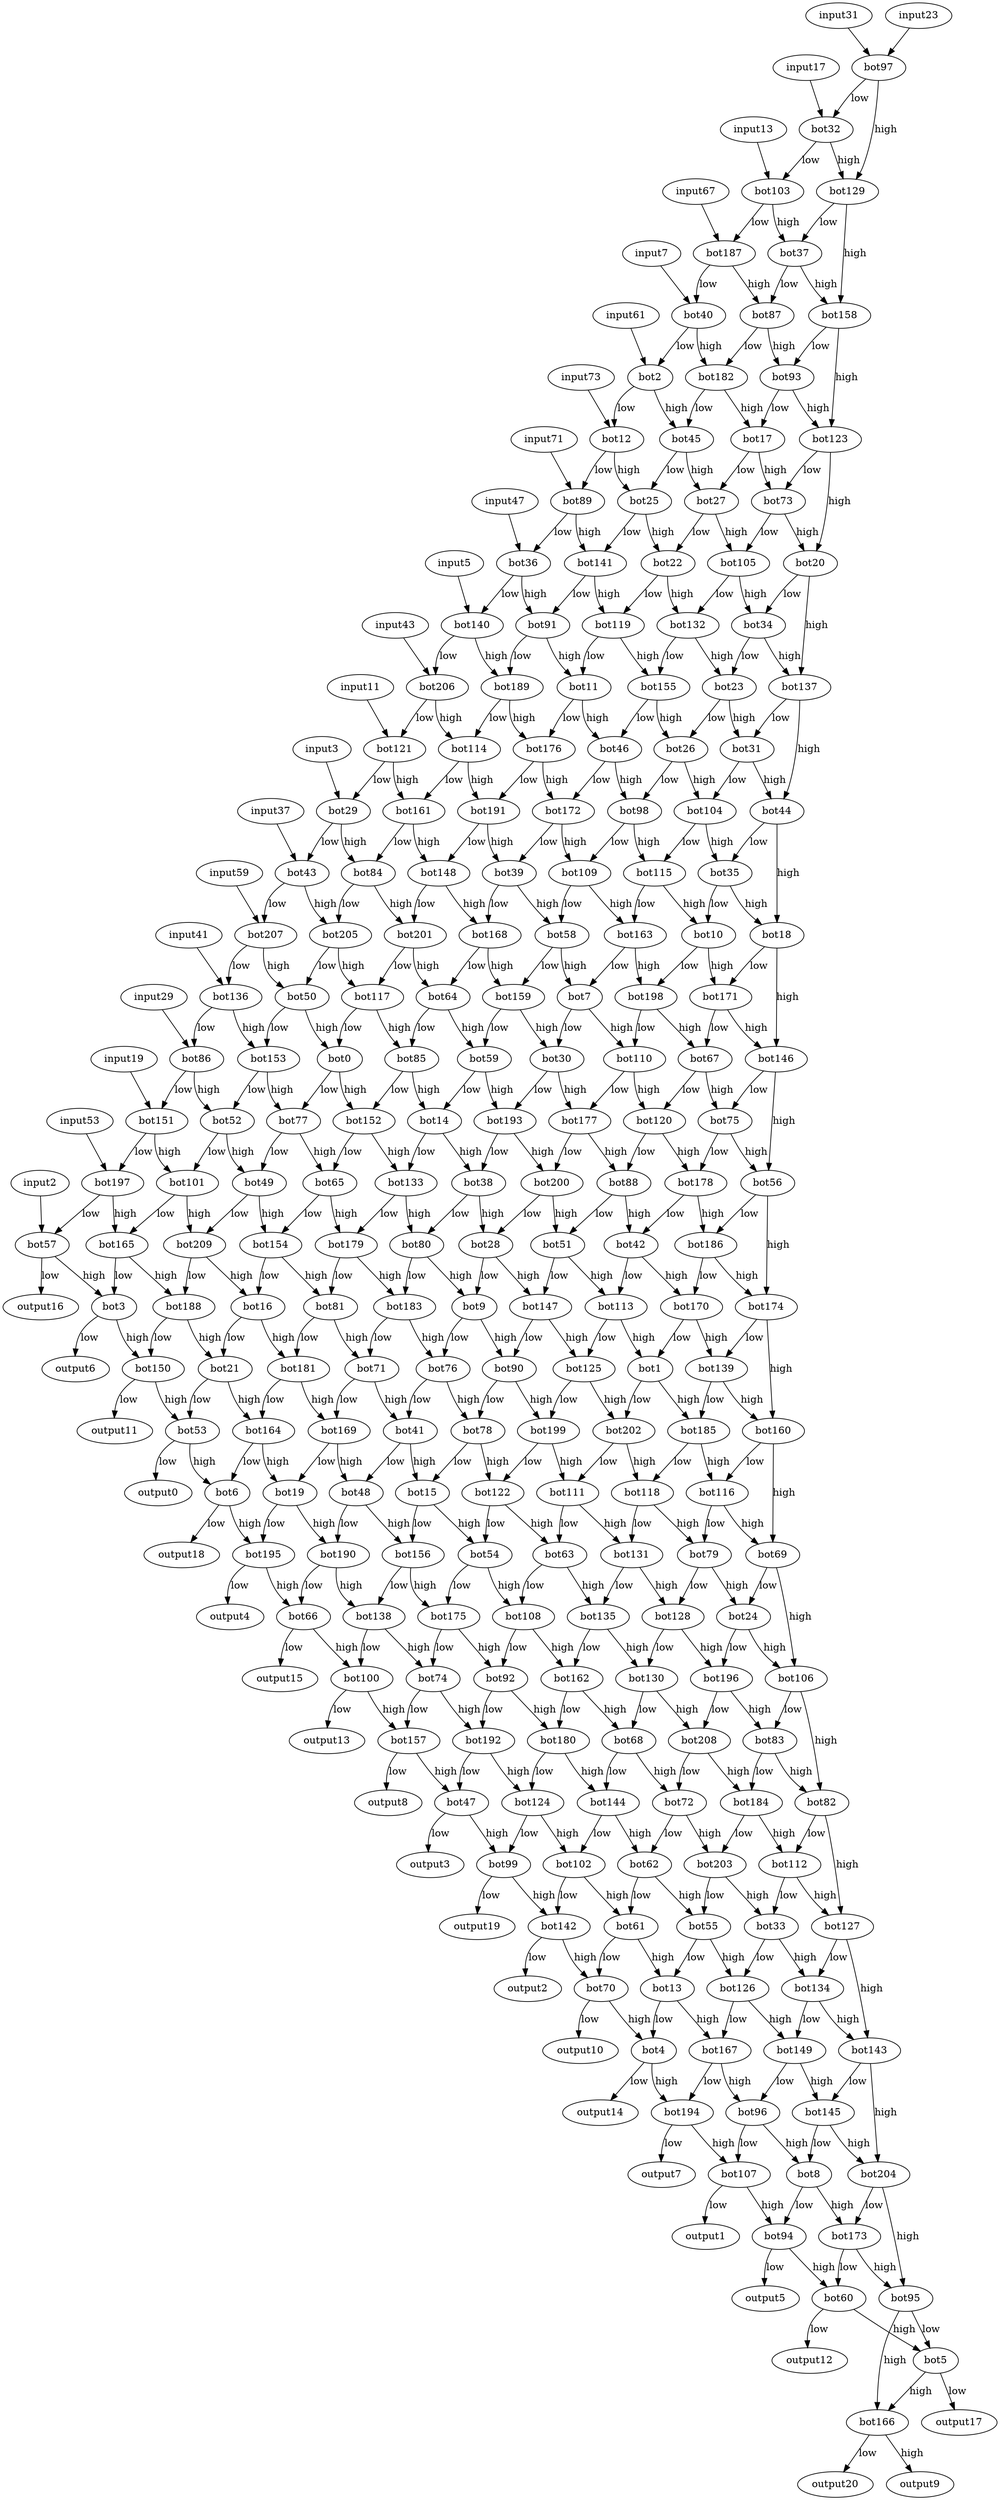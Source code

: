 digraph robots {
bot88 -> bot51 [label = low];
bot88 -> bot42 [label = high];
bot13 -> bot4 [label = low];
bot13 -> bot167 [label = high];
bot90 -> bot78 [label = low];
bot90 -> bot199 [label = high];
bot84 -> bot205 [label = low];
bot84 -> bot201 [label = high];
bot41 -> bot48 [label = low];
bot41 -> bot15 [label = high];
bot15 -> bot156 [label = low];
bot15 -> bot54 [label = high];
bot70 -> output10 [label = low];
bot70 -> bot4 [label = high];
bot140 -> bot206 [label = low];
bot140 -> bot189 [label = high];
input67 -> bot187;
bot124 -> bot99 [label = low];
bot124 -> bot102 [label = high];
bot203 -> bot55 [label = low];
bot203 -> bot33 [label = high];
bot118 -> bot131 [label = low];
bot118 -> bot79 [label = high];
bot78 -> bot15 [label = low];
bot78 -> bot122 [label = high];
bot82 -> bot112 [label = low];
bot82 -> bot127 [label = high];
bot207 -> bot136 [label = low];
bot207 -> bot50 [label = high];
bot57 -> output16 [label = low];
bot57 -> bot3 [label = high];
bot101 -> bot165 [label = low];
bot101 -> bot209 [label = high];
bot60 -> output12 [label = low];
bot60 -> bot5 [label = high];
bot31 -> bot104 [label = low];
bot31 -> bot44 [label = high];
bot104 -> bot115 [label = low];
bot104 -> bot35 [label = high];
input31 -> bot97;
bot117 -> bot0 [label = low];
bot117 -> bot85 [label = high];
bot175 -> bot74 [label = low];
bot175 -> bot92 [label = high];
bot160 -> bot116 [label = low];
bot160 -> bot69 [label = high];
bot96 -> bot107 [label = low];
bot96 -> bot8 [label = high];
bot55 -> bot13 [label = low];
bot55 -> bot126 [label = high];
bot36 -> bot140 [label = low];
bot36 -> bot91 [label = high];
bot111 -> bot63 [label = low];
bot111 -> bot131 [label = high];
bot159 -> bot59 [label = low];
bot159 -> bot30 [label = high];
bot105 -> bot132 [label = low];
bot105 -> bot34 [label = high];
input29 -> bot86;
bot187 -> bot40 [label = low];
bot187 -> bot87 [label = high];
bot191 -> bot148 [label = low];
bot191 -> bot39 [label = high];
bot73 -> bot105 [label = low];
bot73 -> bot20 [label = high];
bot194 -> output7 [label = low];
bot194 -> bot107 [label = high];
bot62 -> bot61 [label = low];
bot62 -> bot55 [label = high];
bot89 -> bot36 [label = low];
bot89 -> bot141 [label = high];
bot170 -> bot1 [label = low];
bot170 -> bot139 [label = high];
bot51 -> bot147 [label = low];
bot51 -> bot113 [label = high];
bot108 -> bot92 [label = low];
bot108 -> bot162 [label = high];
bot162 -> bot180 [label = low];
bot162 -> bot68 [label = high];
bot0 -> bot77 [label = low];
bot0 -> bot152 [label = high];
bot112 -> bot33 [label = low];
bot112 -> bot127 [label = high];
bot52 -> bot101 [label = low];
bot52 -> bot49 [label = high];
bot71 -> bot169 [label = low];
bot71 -> bot41 [label = high];
bot195 -> output4 [label = low];
bot195 -> bot66 [label = high];
bot93 -> bot17 [label = low];
bot93 -> bot123 [label = high];
bot192 -> bot47 [label = low];
bot192 -> bot124 [label = high];
bot209 -> bot188 [label = low];
bot209 -> bot16 [label = high];
bot49 -> bot209 [label = low];
bot49 -> bot154 [label = high];
bot99 -> output19 [label = low];
bot99 -> bot142 [label = high];
bot97 -> bot32 [label = low];
bot97 -> bot129 [label = high];
bot198 -> bot110 [label = low];
bot198 -> bot67 [label = high];
input73 -> bot12;
bot20 -> bot34 [label = low];
bot20 -> bot137 [label = high];
bot50 -> bot153 [label = low];
bot50 -> bot0 [label = high];
bot171 -> bot67 [label = low];
bot171 -> bot146 [label = high];
bot138 -> bot100 [label = low];
bot138 -> bot74 [label = high];
bot106 -> bot83 [label = low];
bot106 -> bot82 [label = high];
bot151 -> bot197 [label = low];
bot151 -> bot101 [label = high];
input47 -> bot36;
bot26 -> bot98 [label = low];
bot26 -> bot104 [label = high];
bot134 -> bot149 [label = low];
bot134 -> bot143 [label = high];
input3 -> bot29;
bot7 -> bot30 [label = low];
bot7 -> bot110 [label = high];
input43 -> bot206;
bot150 -> output11 [label = low];
bot150 -> bot53 [label = high];
bot44 -> bot35 [label = low];
bot44 -> bot18 [label = high];
bot127 -> bot134 [label = low];
bot127 -> bot143 [label = high];
bot74 -> bot157 [label = low];
bot74 -> bot192 [label = high];
bot129 -> bot37 [label = low];
bot129 -> bot158 [label = high];
bot17 -> bot27 [label = low];
bot17 -> bot73 [label = high];
bot196 -> bot208 [label = low];
bot196 -> bot83 [label = high];
input71 -> bot89;
bot81 -> bot181 [label = low];
bot81 -> bot71 [label = high];
bot2 -> bot12 [label = low];
bot2 -> bot45 [label = high];
bot176 -> bot191 [label = low];
bot176 -> bot172 [label = high];
input59 -> bot207;
bot76 -> bot41 [label = low];
bot76 -> bot78 [label = high];
input41 -> bot136;
bot66 -> output15 [label = low];
bot66 -> bot100 [label = high];
bot115 -> bot163 [label = low];
bot115 -> bot10 [label = high];
bot141 -> bot91 [label = low];
bot141 -> bot119 [label = high];
bot46 -> bot172 [label = low];
bot46 -> bot98 [label = high];
bot158 -> bot93 [label = low];
bot158 -> bot123 [label = high];
bot4 -> output14 [label = low];
bot4 -> bot194 [label = high];
bot33 -> bot126 [label = low];
bot33 -> bot134 [label = high];
bot83 -> bot184 [label = low];
bot83 -> bot82 [label = high];
bot137 -> bot31 [label = low];
bot137 -> bot44 [label = high];
bot25 -> bot141 [label = low];
bot25 -> bot22 [label = high];
bot131 -> bot135 [label = low];
bot131 -> bot128 [label = high];
input37 -> bot43;
bot135 -> bot162 [label = low];
bot135 -> bot130 [label = high];
bot120 -> bot88 [label = low];
bot120 -> bot178 [label = high];
bot189 -> bot114 [label = low];
bot189 -> bot176 [label = high];
bot130 -> bot68 [label = low];
bot130 -> bot208 [label = high];
bot64 -> bot85 [label = low];
bot64 -> bot59 [label = high];
input13 -> bot103;
bot1 -> bot202 [label = low];
bot1 -> bot185 [label = high];
input2 -> bot57;
bot197 -> bot57 [label = low];
bot197 -> bot165 [label = high];
bot163 -> bot7 [label = low];
bot163 -> bot198 [label = high];
bot22 -> bot119 [label = low];
bot22 -> bot132 [label = high];
bot8 -> bot94 [label = low];
bot8 -> bot173 [label = high];
bot152 -> bot65 [label = low];
bot152 -> bot133 [label = high];
input19 -> bot151;
bot167 -> bot194 [label = low];
bot167 -> bot96 [label = high];
bot116 -> bot79 [label = low];
bot116 -> bot69 [label = high];
bot193 -> bot38 [label = low];
bot193 -> bot200 [label = high];
bot80 -> bot183 [label = low];
bot80 -> bot9 [label = high];
bot114 -> bot161 [label = low];
bot114 -> bot191 [label = high];
bot113 -> bot125 [label = low];
bot113 -> bot1 [label = high];
bot32 -> bot103 [label = low];
bot32 -> bot129 [label = high];
bot136 -> bot86 [label = low];
bot136 -> bot153 [label = high];
bot182 -> bot45 [label = low];
bot182 -> bot17 [label = high];
bot18 -> bot171 [label = low];
bot18 -> bot146 [label = high];
bot155 -> bot46 [label = low];
bot155 -> bot26 [label = high];
bot148 -> bot201 [label = low];
bot148 -> bot168 [label = high];
bot54 -> bot175 [label = low];
bot54 -> bot108 [label = high];
bot201 -> bot117 [label = low];
bot201 -> bot64 [label = high];
bot174 -> bot139 [label = low];
bot174 -> bot160 [label = high];
bot103 -> bot187 [label = low];
bot103 -> bot37 [label = high];
bot28 -> bot9 [label = low];
bot28 -> bot147 [label = high];
bot132 -> bot155 [label = low];
bot132 -> bot23 [label = high];
bot34 -> bot23 [label = low];
bot34 -> bot137 [label = high];
bot39 -> bot168 [label = low];
bot39 -> bot58 [label = high];
bot161 -> bot84 [label = low];
bot161 -> bot148 [label = high];
bot98 -> bot109 [label = low];
bot98 -> bot115 [label = high];
bot199 -> bot122 [label = low];
bot199 -> bot111 [label = high];
bot12 -> bot89 [label = low];
bot12 -> bot25 [label = high];
bot188 -> bot150 [label = low];
bot188 -> bot21 [label = high];
bot9 -> bot76 [label = low];
bot9 -> bot90 [label = high];
bot27 -> bot22 [label = low];
bot27 -> bot105 [label = high];
bot23 -> bot26 [label = low];
bot23 -> bot31 [label = high];
input61 -> bot2;
bot154 -> bot16 [label = low];
bot154 -> bot81 [label = high];
bot157 -> output8 [label = low];
bot157 -> bot47 [label = high];
bot109 -> bot58 [label = low];
bot109 -> bot163 [label = high];
bot75 -> bot178 [label = low];
bot75 -> bot56 [label = high];
bot156 -> bot138 [label = low];
bot156 -> bot175 [label = high];
bot95 -> bot5 [label = low];
bot95 -> bot166 [label = high];
bot11 -> bot176 [label = low];
bot11 -> bot46 [label = high];
bot91 -> bot189 [label = low];
bot91 -> bot11 [label = high];
bot86 -> bot151 [label = low];
bot86 -> bot52 [label = high];
bot149 -> bot96 [label = low];
bot149 -> bot145 [label = high];
bot173 -> bot60 [label = low];
bot173 -> bot95 [label = high];
bot67 -> bot120 [label = low];
bot67 -> bot75 [label = high];
input5 -> bot140;
input11 -> bot121;
bot100 -> output13 [label = low];
bot100 -> bot157 [label = high];
input53 -> bot197;
bot186 -> bot170 [label = low];
bot186 -> bot174 [label = high];
bot185 -> bot118 [label = low];
bot185 -> bot116 [label = high];
bot19 -> bot195 [label = low];
bot19 -> bot190 [label = high];
bot126 -> bot167 [label = low];
bot126 -> bot149 [label = high];
bot143 -> bot145 [label = low];
bot143 -> bot204 [label = high];
bot40 -> bot2 [label = low];
bot40 -> bot182 [label = high];
bot122 -> bot54 [label = low];
bot122 -> bot63 [label = high];
bot16 -> bot21 [label = low];
bot16 -> bot181 [label = high];
bot110 -> bot177 [label = low];
bot110 -> bot120 [label = high];
bot208 -> bot72 [label = low];
bot208 -> bot184 [label = high];
bot205 -> bot50 [label = low];
bot205 -> bot117 [label = high];
bot168 -> bot64 [label = low];
bot168 -> bot159 [label = high];
bot29 -> bot43 [label = low];
bot29 -> bot84 [label = high];
bot79 -> bot128 [label = low];
bot79 -> bot24 [label = high];
input23 -> bot97;
bot94 -> output5 [label = low];
bot94 -> bot60 [label = high];
bot178 -> bot42 [label = low];
bot178 -> bot186 [label = high];
bot200 -> bot28 [label = low];
bot200 -> bot51 [label = high];
bot63 -> bot108 [label = low];
bot63 -> bot135 [label = high];
bot5 -> output17 [label = low];
bot5 -> bot166 [label = high];
bot30 -> bot193 [label = low];
bot30 -> bot177 [label = high];
bot47 -> output3 [label = low];
bot47 -> bot99 [label = high];
bot24 -> bot196 [label = low];
bot24 -> bot106 [label = high];
bot128 -> bot130 [label = low];
bot128 -> bot196 [label = high];
bot3 -> output6 [label = low];
bot3 -> bot150 [label = high];
bot77 -> bot49 [label = low];
bot77 -> bot65 [label = high];
bot61 -> bot70 [label = low];
bot61 -> bot13 [label = high];
bot190 -> bot66 [label = low];
bot190 -> bot138 [label = high];
bot142 -> output2 [label = low];
bot142 -> bot70 [label = high];
bot87 -> bot182 [label = low];
bot87 -> bot93 [label = high];
bot121 -> bot29 [label = low];
bot121 -> bot161 [label = high];
bot204 -> bot173 [label = low];
bot204 -> bot95 [label = high];
bot139 -> bot185 [label = low];
bot139 -> bot160 [label = high];
bot35 -> bot10 [label = low];
bot35 -> bot18 [label = high];
bot37 -> bot87 [label = low];
bot37 -> bot158 [label = high];
bot179 -> bot81 [label = low];
bot179 -> bot183 [label = high];
bot10 -> bot198 [label = low];
bot10 -> bot171 [label = high];
bot38 -> bot80 [label = low];
bot38 -> bot28 [label = high];
bot92 -> bot192 [label = low];
bot92 -> bot180 [label = high];
bot177 -> bot200 [label = low];
bot177 -> bot88 [label = high];
bot166 -> output20 [label = low];
bot166 -> output9 [label = high];
bot42 -> bot113 [label = low];
bot42 -> bot170 [label = high];
bot14 -> bot133 [label = low];
bot14 -> bot38 [label = high];
bot172 -> bot39 [label = low];
bot172 -> bot109 [label = high];
bot165 -> bot3 [label = low];
bot165 -> bot188 [label = high];
bot169 -> bot19 [label = low];
bot169 -> bot48 [label = high];
bot125 -> bot199 [label = low];
bot125 -> bot202 [label = high];
bot85 -> bot152 [label = low];
bot85 -> bot14 [label = high];
bot102 -> bot142 [label = low];
bot102 -> bot61 [label = high];
bot180 -> bot124 [label = low];
bot180 -> bot144 [label = high];
input7 -> bot40;
bot68 -> bot144 [label = low];
bot68 -> bot72 [label = high];
bot72 -> bot62 [label = low];
bot72 -> bot203 [label = high];
bot56 -> bot186 [label = low];
bot56 -> bot174 [label = high];
bot184 -> bot203 [label = low];
bot184 -> bot112 [label = high];
bot65 -> bot154 [label = low];
bot65 -> bot179 [label = high];
bot58 -> bot159 [label = low];
bot58 -> bot7 [label = high];
bot147 -> bot90 [label = low];
bot147 -> bot125 [label = high];
bot206 -> bot121 [label = low];
bot206 -> bot114 [label = high];
bot202 -> bot111 [label = low];
bot202 -> bot118 [label = high];
bot21 -> bot53 [label = low];
bot21 -> bot164 [label = high];
bot153 -> bot52 [label = low];
bot153 -> bot77 [label = high];
bot119 -> bot11 [label = low];
bot119 -> bot155 [label = high];
bot164 -> bot6 [label = low];
bot164 -> bot19 [label = high];
bot146 -> bot75 [label = low];
bot146 -> bot56 [label = high];
bot123 -> bot73 [label = low];
bot123 -> bot20 [label = high];
bot145 -> bot8 [label = low];
bot145 -> bot204 [label = high];
bot183 -> bot71 [label = low];
bot183 -> bot76 [label = high];
bot69 -> bot24 [label = low];
bot69 -> bot106 [label = high];
bot6 -> output18 [label = low];
bot6 -> bot195 [label = high];
bot144 -> bot102 [label = low];
bot144 -> bot62 [label = high];
bot43 -> bot207 [label = low];
bot43 -> bot205 [label = high];
bot59 -> bot14 [label = low];
bot59 -> bot193 [label = high];
input17 -> bot32;
bot181 -> bot164 [label = low];
bot181 -> bot169 [label = high];
bot107 -> output1 [label = low];
bot107 -> bot94 [label = high];
bot45 -> bot25 [label = low];
bot45 -> bot27 [label = high];
bot133 -> bot179 [label = low];
bot133 -> bot80 [label = high];
bot53 -> output0 [label = low];
bot53 -> bot6 [label = high];
bot48 -> bot190 [label = low];
bot48 -> bot156 [label = high];
}
